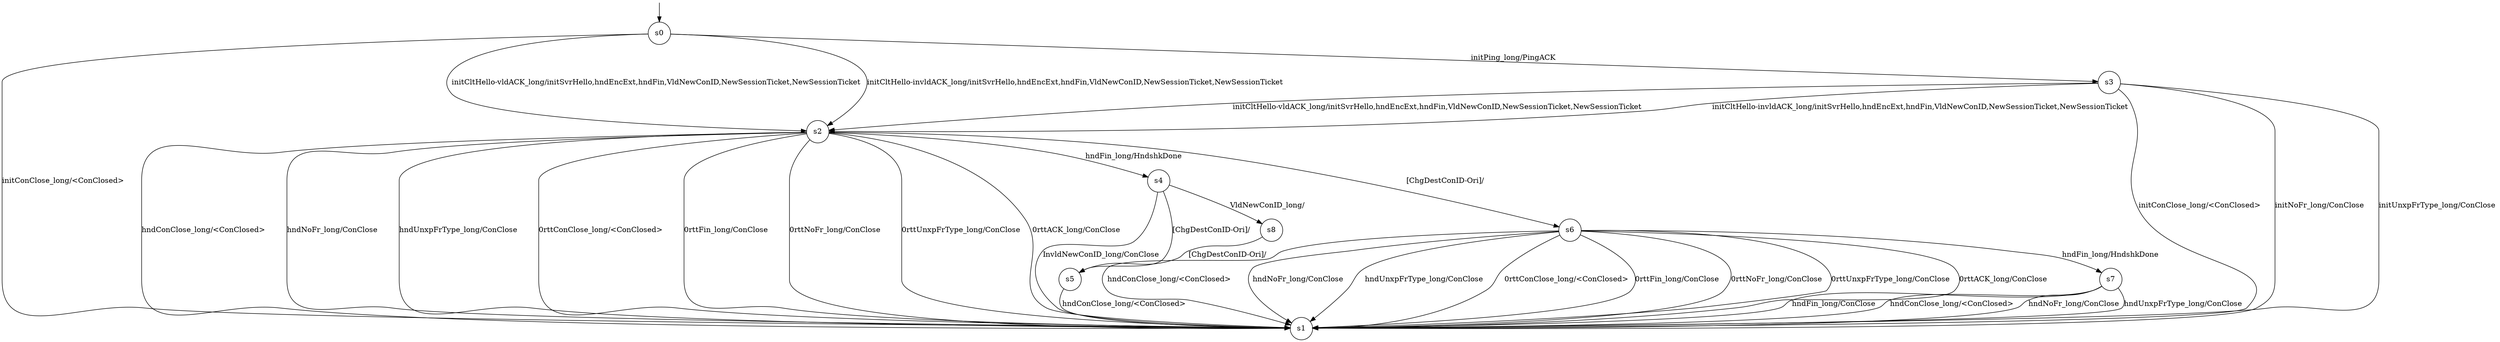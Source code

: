 digraph g {

s0 [shape="circle" label="s0"];
s1 [shape="circle" label="s1"];
s2 [shape="circle" label="s2"];
s3 [shape="circle" label="s3"];
s4 [shape="circle" label="s4"];
s5 [shape="circle" label="s5"];
s6 [shape="circle" label="s6"];
s7 [shape="circle" label="s7"];
s8 [shape="circle" label="s8"];
s0 -> s3 [label="initPing_long/PingACK "];
s0 -> s1 [label="initConClose_long/<ConClosed> "];
s0 -> s2 [label="initCltHello-vldACK_long/initSvrHello,hndEncExt,hndFin,VldNewConID,NewSessionTicket,NewSessionTicket "];
s0 -> s2 [label="initCltHello-invldACK_long/initSvrHello,hndEncExt,hndFin,VldNewConID,NewSessionTicket,NewSessionTicket "];
s2 -> s4 [label="hndFin_long/HndshkDone "];
s2 -> s1 [label="hndConClose_long/<ConClosed> "];
s2 -> s1 [label="hndNoFr_long/ConClose "];
s2 -> s1 [label="hndUnxpFrType_long/ConClose "];
s2 -> s1 [label="0rttConClose_long/<ConClosed> "];
s2 -> s1 [label="0rttFin_long/ConClose "];
s2 -> s1 [label="0rttNoFr_long/ConClose "];
s2 -> s1 [label="0rttUnxpFrType_long/ConClose "];
s2 -> s1 [label="0rttACK_long/ConClose "];
s2 -> s6 [label="[ChgDestConID-Ori]/ "];
s3 -> s1 [label="initConClose_long/<ConClosed> "];
s3 -> s2 [label="initCltHello-vldACK_long/initSvrHello,hndEncExt,hndFin,VldNewConID,NewSessionTicket,NewSessionTicket "];
s3 -> s2 [label="initCltHello-invldACK_long/initSvrHello,hndEncExt,hndFin,VldNewConID,NewSessionTicket,NewSessionTicket "];
s3 -> s1 [label="initNoFr_long/ConClose "];
s3 -> s1 [label="initUnxpFrType_long/ConClose "];
s4 -> s8 [label="VldNewConID_long/ "];
s4 -> s1 [label="InvldNewConID_long/ConClose "];
s4 -> s5 [label="[ChgDestConID-Ori]/ "];
s5 -> s1 [label="hndConClose_long/<ConClosed> "];
s6 -> s7 [label="hndFin_long/HndshkDone "];
s6 -> s1 [label="hndConClose_long/<ConClosed> "];
s6 -> s1 [label="hndNoFr_long/ConClose "];
s6 -> s1 [label="hndUnxpFrType_long/ConClose "];
s6 -> s1 [label="0rttConClose_long/<ConClosed> "];
s6 -> s1 [label="0rttFin_long/ConClose "];
s6 -> s1 [label="0rttNoFr_long/ConClose "];
s6 -> s1 [label="0rttUnxpFrType_long/ConClose "];
s6 -> s1 [label="0rttACK_long/ConClose "];
s7 -> s1 [label="hndFin_long/ConClose "];
s7 -> s1 [label="hndConClose_long/<ConClosed> "];
s7 -> s1 [label="hndNoFr_long/ConClose "];
s7 -> s1 [label="hndUnxpFrType_long/ConClose "];
s8 -> s5 [label="[ChgDestConID-Ori]/ "];

__start0 [label="" shape="none" width="0" height="0"];
__start0 -> s0;

}
